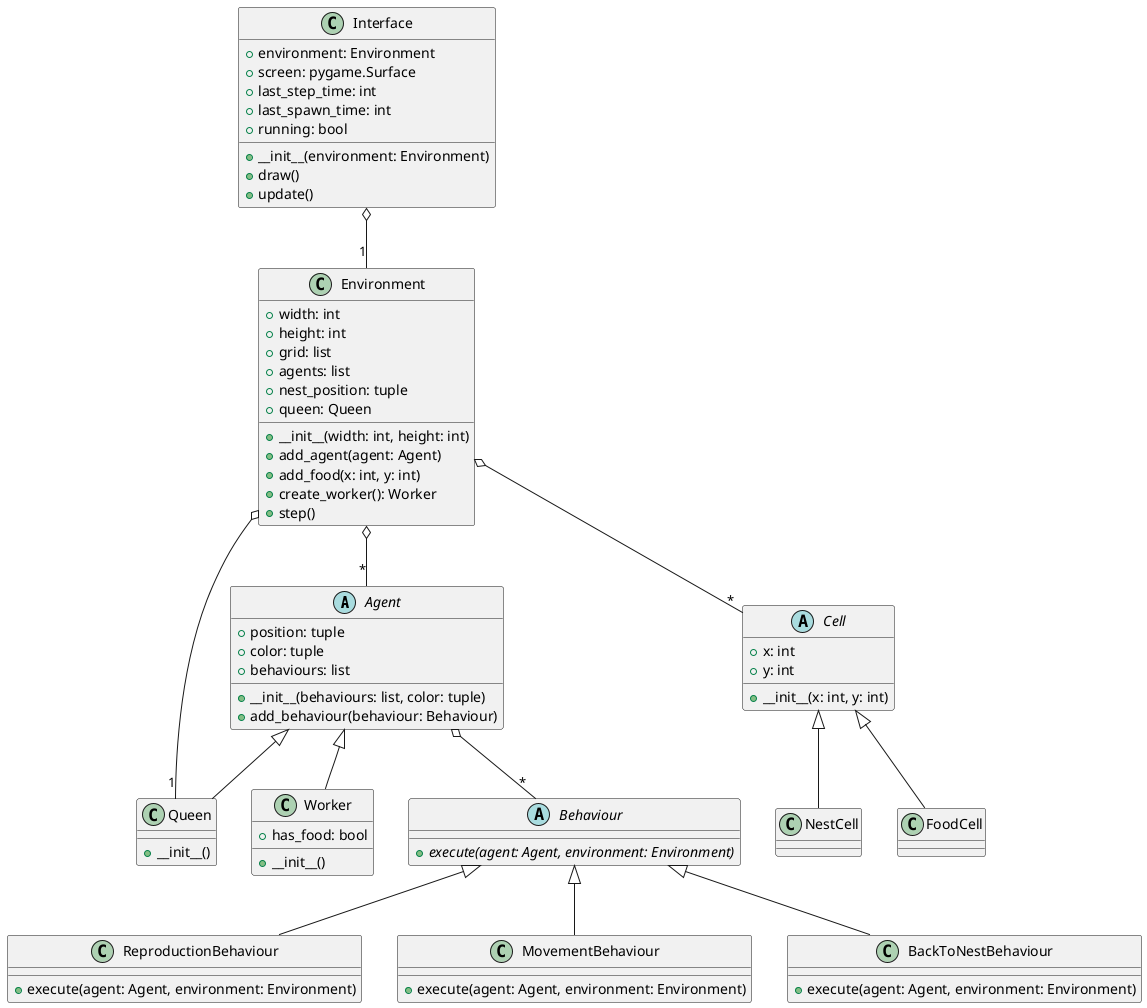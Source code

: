 @startuml Ant Farm Simulation

' Agents
abstract class Agent {
    + position: tuple
    + color: tuple
    + behaviours: list
    + __init__(behaviours: list, color: tuple)
    + add_behaviour(behaviour: Behaviour)
}

class Queen {
    + __init__()
}

class Worker {
    + has_food: bool
    + __init__()
}

' Behaviours
abstract class Behaviour {
    + {abstract} execute(agent: Agent, environment: Environment)
}

class ReproductionBehaviour {
    + execute(agent: Agent, environment: Environment)
}

class MovementBehaviour {
    + execute(agent: Agent, environment: Environment)
}

class BackToNestBehaviour {
    + execute(agent: Agent, environment: Environment)
}

' Cells
abstract class Cell {
    + x: int
    + y: int
    + __init__(x: int, y: int)
}

class NestCell {
}

class FoodCell {
}

' Environment
class Environment {
    + width: int
    + height: int
    + grid: list
    + agents: list
    + nest_position: tuple
    + queen: Queen
    + __init__(width: int, height: int)
    + add_agent(agent: Agent)
    + add_food(x: int, y: int)
    + create_worker(): Worker
    + step()
}

' Interface
class Interface {
    + environment: Environment
    + screen: pygame.Surface
    + last_step_time: int
    + last_spawn_time: int
    + running: bool
    + __init__(environment: Environment)
    + draw()
    + update()
}

' Relationships
Agent <|-- Queen
Agent <|-- Worker
Agent o-- "*" Behaviour

Behaviour <|-- ReproductionBehaviour
Behaviour <|-- MovementBehaviour
Behaviour <|-- BackToNestBehaviour

Cell <|-- NestCell
Cell <|-- FoodCell

Environment o-- "*" Agent
Environment o-- "*" Cell
Environment o-- "1" Queen

Interface o-- "1" Environment

@enduml 
